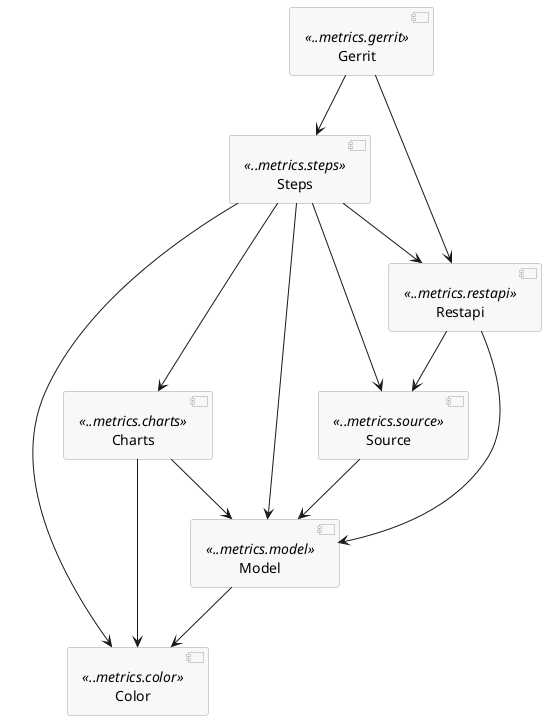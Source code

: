 @startuml

skinparam componentStyle uml2
skinparam component {
  BorderColor #a0a0a0
  BackgroundColor #f8f8f8
}

[Steps] <<..metrics.steps>>
[Color] <<..metrics.color>>
[Source] <<..metrics.source>>
[Charts] <<..metrics.charts>>
[Model] <<..metrics.model>>
[Restapi] <<..metrics.restapi>>
[Gerrit] <<..metrics.gerrit>>

[Gerrit] --> [Restapi]
[Gerrit] --> [Steps]

[Restapi] --> [Model]
[Restapi] --> [Source]

[Steps] --> [Model]
[Steps] --> [Color]
[Steps] --> [Source]
[Steps] --> [Charts]
[Steps] --> [Restapi]

[Charts] --> [Color]
[Charts] --> [Model]

[Source] --> [Model]

[Model] --> [Color]


@enduml
